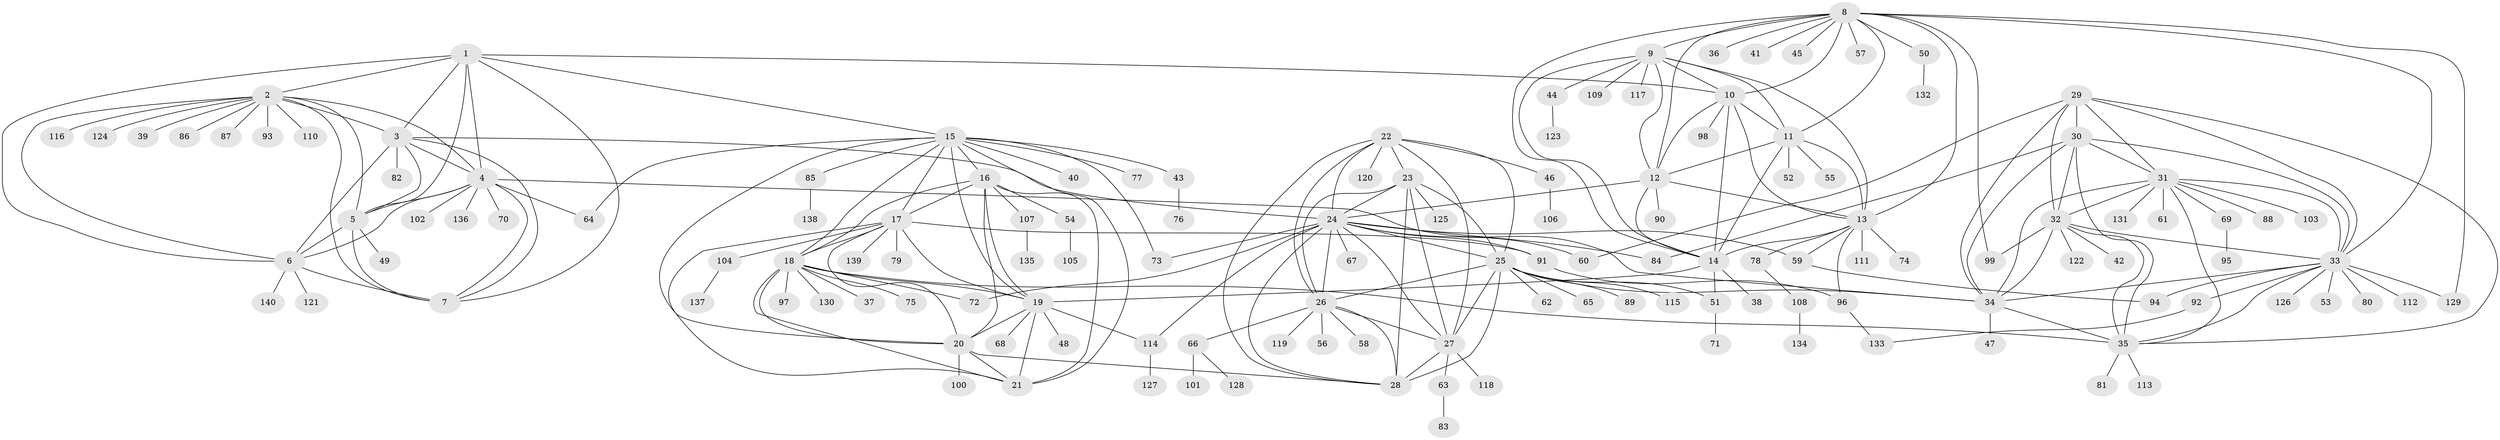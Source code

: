 // coarse degree distribution, {2: 0.11627906976744186, 7: 0.11627906976744186, 1: 0.46511627906976744, 6: 0.13953488372093023, 8: 0.046511627906976744, 5: 0.023255813953488372, 4: 0.06976744186046512, 12: 0.023255813953488372}
// Generated by graph-tools (version 1.1) at 2025/37/03/04/25 23:37:35]
// undirected, 140 vertices, 234 edges
graph export_dot {
  node [color=gray90,style=filled];
  1;
  2;
  3;
  4;
  5;
  6;
  7;
  8;
  9;
  10;
  11;
  12;
  13;
  14;
  15;
  16;
  17;
  18;
  19;
  20;
  21;
  22;
  23;
  24;
  25;
  26;
  27;
  28;
  29;
  30;
  31;
  32;
  33;
  34;
  35;
  36;
  37;
  38;
  39;
  40;
  41;
  42;
  43;
  44;
  45;
  46;
  47;
  48;
  49;
  50;
  51;
  52;
  53;
  54;
  55;
  56;
  57;
  58;
  59;
  60;
  61;
  62;
  63;
  64;
  65;
  66;
  67;
  68;
  69;
  70;
  71;
  72;
  73;
  74;
  75;
  76;
  77;
  78;
  79;
  80;
  81;
  82;
  83;
  84;
  85;
  86;
  87;
  88;
  89;
  90;
  91;
  92;
  93;
  94;
  95;
  96;
  97;
  98;
  99;
  100;
  101;
  102;
  103;
  104;
  105;
  106;
  107;
  108;
  109;
  110;
  111;
  112;
  113;
  114;
  115;
  116;
  117;
  118;
  119;
  120;
  121;
  122;
  123;
  124;
  125;
  126;
  127;
  128;
  129;
  130;
  131;
  132;
  133;
  134;
  135;
  136;
  137;
  138;
  139;
  140;
  1 -- 2;
  1 -- 3;
  1 -- 4;
  1 -- 5;
  1 -- 6;
  1 -- 7;
  1 -- 10;
  1 -- 15;
  2 -- 3;
  2 -- 4;
  2 -- 5;
  2 -- 6;
  2 -- 7;
  2 -- 39;
  2 -- 86;
  2 -- 87;
  2 -- 93;
  2 -- 110;
  2 -- 116;
  2 -- 124;
  3 -- 4;
  3 -- 5;
  3 -- 6;
  3 -- 7;
  3 -- 24;
  3 -- 82;
  4 -- 5;
  4 -- 6;
  4 -- 7;
  4 -- 34;
  4 -- 64;
  4 -- 70;
  4 -- 102;
  4 -- 136;
  5 -- 6;
  5 -- 7;
  5 -- 49;
  6 -- 7;
  6 -- 121;
  6 -- 140;
  8 -- 9;
  8 -- 10;
  8 -- 11;
  8 -- 12;
  8 -- 13;
  8 -- 14;
  8 -- 33;
  8 -- 36;
  8 -- 41;
  8 -- 45;
  8 -- 50;
  8 -- 57;
  8 -- 99;
  8 -- 129;
  9 -- 10;
  9 -- 11;
  9 -- 12;
  9 -- 13;
  9 -- 14;
  9 -- 44;
  9 -- 109;
  9 -- 117;
  10 -- 11;
  10 -- 12;
  10 -- 13;
  10 -- 14;
  10 -- 98;
  11 -- 12;
  11 -- 13;
  11 -- 14;
  11 -- 52;
  11 -- 55;
  12 -- 13;
  12 -- 14;
  12 -- 24;
  12 -- 90;
  13 -- 14;
  13 -- 59;
  13 -- 74;
  13 -- 78;
  13 -- 96;
  13 -- 111;
  14 -- 19;
  14 -- 38;
  14 -- 51;
  15 -- 16;
  15 -- 17;
  15 -- 18;
  15 -- 19;
  15 -- 20;
  15 -- 21;
  15 -- 40;
  15 -- 43;
  15 -- 64;
  15 -- 73;
  15 -- 77;
  15 -- 85;
  16 -- 17;
  16 -- 18;
  16 -- 19;
  16 -- 20;
  16 -- 21;
  16 -- 54;
  16 -- 107;
  17 -- 18;
  17 -- 19;
  17 -- 20;
  17 -- 21;
  17 -- 79;
  17 -- 91;
  17 -- 104;
  17 -- 139;
  18 -- 19;
  18 -- 20;
  18 -- 21;
  18 -- 35;
  18 -- 37;
  18 -- 72;
  18 -- 75;
  18 -- 97;
  18 -- 130;
  19 -- 20;
  19 -- 21;
  19 -- 48;
  19 -- 68;
  19 -- 114;
  20 -- 21;
  20 -- 28;
  20 -- 100;
  22 -- 23;
  22 -- 24;
  22 -- 25;
  22 -- 26;
  22 -- 27;
  22 -- 28;
  22 -- 46;
  22 -- 120;
  23 -- 24;
  23 -- 25;
  23 -- 26;
  23 -- 27;
  23 -- 28;
  23 -- 125;
  24 -- 25;
  24 -- 26;
  24 -- 27;
  24 -- 28;
  24 -- 59;
  24 -- 60;
  24 -- 67;
  24 -- 72;
  24 -- 73;
  24 -- 84;
  24 -- 91;
  24 -- 114;
  25 -- 26;
  25 -- 27;
  25 -- 28;
  25 -- 34;
  25 -- 51;
  25 -- 62;
  25 -- 65;
  25 -- 89;
  25 -- 115;
  26 -- 27;
  26 -- 28;
  26 -- 56;
  26 -- 58;
  26 -- 66;
  26 -- 119;
  27 -- 28;
  27 -- 63;
  27 -- 118;
  29 -- 30;
  29 -- 31;
  29 -- 32;
  29 -- 33;
  29 -- 34;
  29 -- 35;
  29 -- 60;
  30 -- 31;
  30 -- 32;
  30 -- 33;
  30 -- 34;
  30 -- 35;
  30 -- 84;
  31 -- 32;
  31 -- 33;
  31 -- 34;
  31 -- 35;
  31 -- 61;
  31 -- 69;
  31 -- 88;
  31 -- 103;
  31 -- 131;
  32 -- 33;
  32 -- 34;
  32 -- 35;
  32 -- 42;
  32 -- 99;
  32 -- 122;
  33 -- 34;
  33 -- 35;
  33 -- 53;
  33 -- 80;
  33 -- 92;
  33 -- 94;
  33 -- 112;
  33 -- 126;
  33 -- 129;
  34 -- 35;
  34 -- 47;
  35 -- 81;
  35 -- 113;
  43 -- 76;
  44 -- 123;
  46 -- 106;
  50 -- 132;
  51 -- 71;
  54 -- 105;
  59 -- 94;
  63 -- 83;
  66 -- 101;
  66 -- 128;
  69 -- 95;
  78 -- 108;
  85 -- 138;
  91 -- 96;
  92 -- 133;
  96 -- 133;
  104 -- 137;
  107 -- 135;
  108 -- 134;
  114 -- 127;
}
